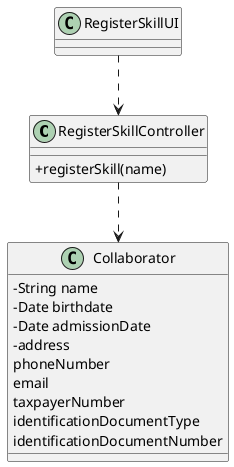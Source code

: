 @startuml
skinparam classAttributeIconSize 0

class RegisterSkillController {
    +registerSkill(name)
}


class RegisterSkillUI {
}
class Collaborator {
   -String name
   -Date birthdate
    -Date admissionDate
    -address
    phoneNumber
    email
    taxpayerNumber
    identificationDocumentType
    identificationDocumentNumber
}
RegisterSkillUI ..> RegisterSkillController
RegisterSkillController ..> Collaborator
@enduml